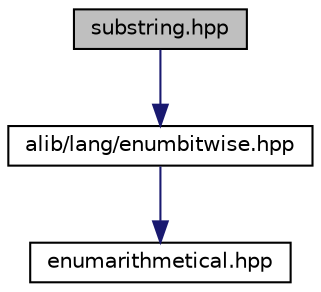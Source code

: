 digraph "substring.hpp"
{
  edge [fontname="Helvetica",fontsize="10",labelfontname="Helvetica",labelfontsize="10"];
  node [fontname="Helvetica",fontsize="10",shape=record];
  Node0 [label="substring.hpp",height=0.2,width=0.4,color="black", fillcolor="grey75", style="filled", fontcolor="black"];
  Node0 -> Node1 [color="midnightblue",fontsize="10",style="solid",fontname="Helvetica"];
  Node1 [label="alib/lang/enumbitwise.hpp",height=0.2,width=0.4,color="black", fillcolor="white", style="filled",URL="$enumbitwise_8hpp.html"];
  Node1 -> Node2 [color="midnightblue",fontsize="10",style="solid",fontname="Helvetica"];
  Node2 [label="enumarithmetical.hpp",height=0.2,width=0.4,color="black", fillcolor="white", style="filled",URL="$enumarithmetical_8hpp.html"];
}
